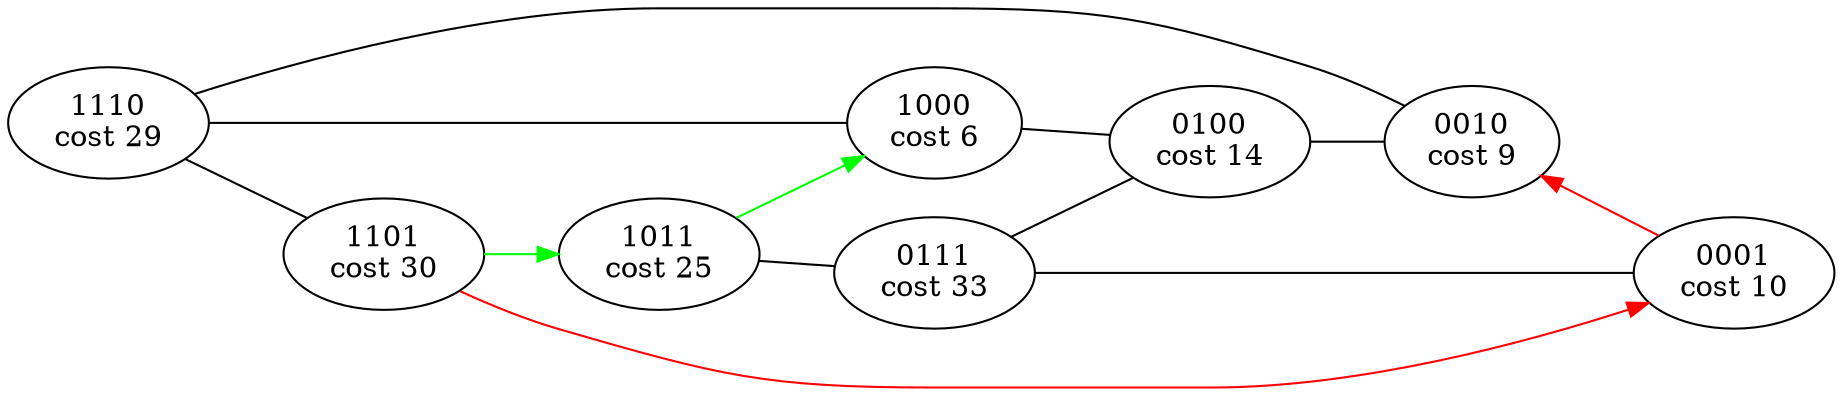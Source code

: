 strict graph G {
    rankdir=RL
	1 [label="0001\ncost 10"]
	2 [label="0010\ncost 9"]
	4 [label="0100\ncost 14"]
	7 [label="0111\ncost 33"]
	8 [label="1000\ncost 6"]
	11 [label="1011\ncost 25"]
	13 [label="1101\ncost 30"]
	14 [label="1110\ncost 29"]
	1 -- 13
	1 -- 7
	1 -- 2
	2 -- 14
	2 -- 4
	4 -- 8
	4 -- 7
	7 -- 11
	8 -- 14
	8 -- 11
	11 -- 13
	13 -- 14
	
	13 -- 1 [dir=back color=red]
	1 -- 2 [dir=forward color=red]
	
	13 -- 11 [dir=back color=green]
	11 -- 8 [dir=back color=green]
}

